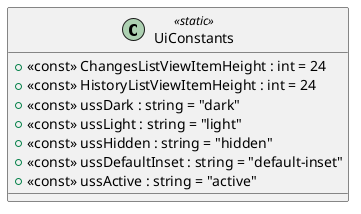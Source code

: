 @startuml
class UiConstants <<static>> {
    + <<const>> ChangesListViewItemHeight : int = 24
    + <<const>> HistoryListViewItemHeight : int = 24
    + <<const>> ussDark : string = "dark"
    + <<const>> ussLight : string = "light"
    + <<const>> ussHidden : string = "hidden"
    + <<const>> ussDefaultInset : string = "default-inset"
    + <<const>> ussActive : string = "active"
}
@enduml
